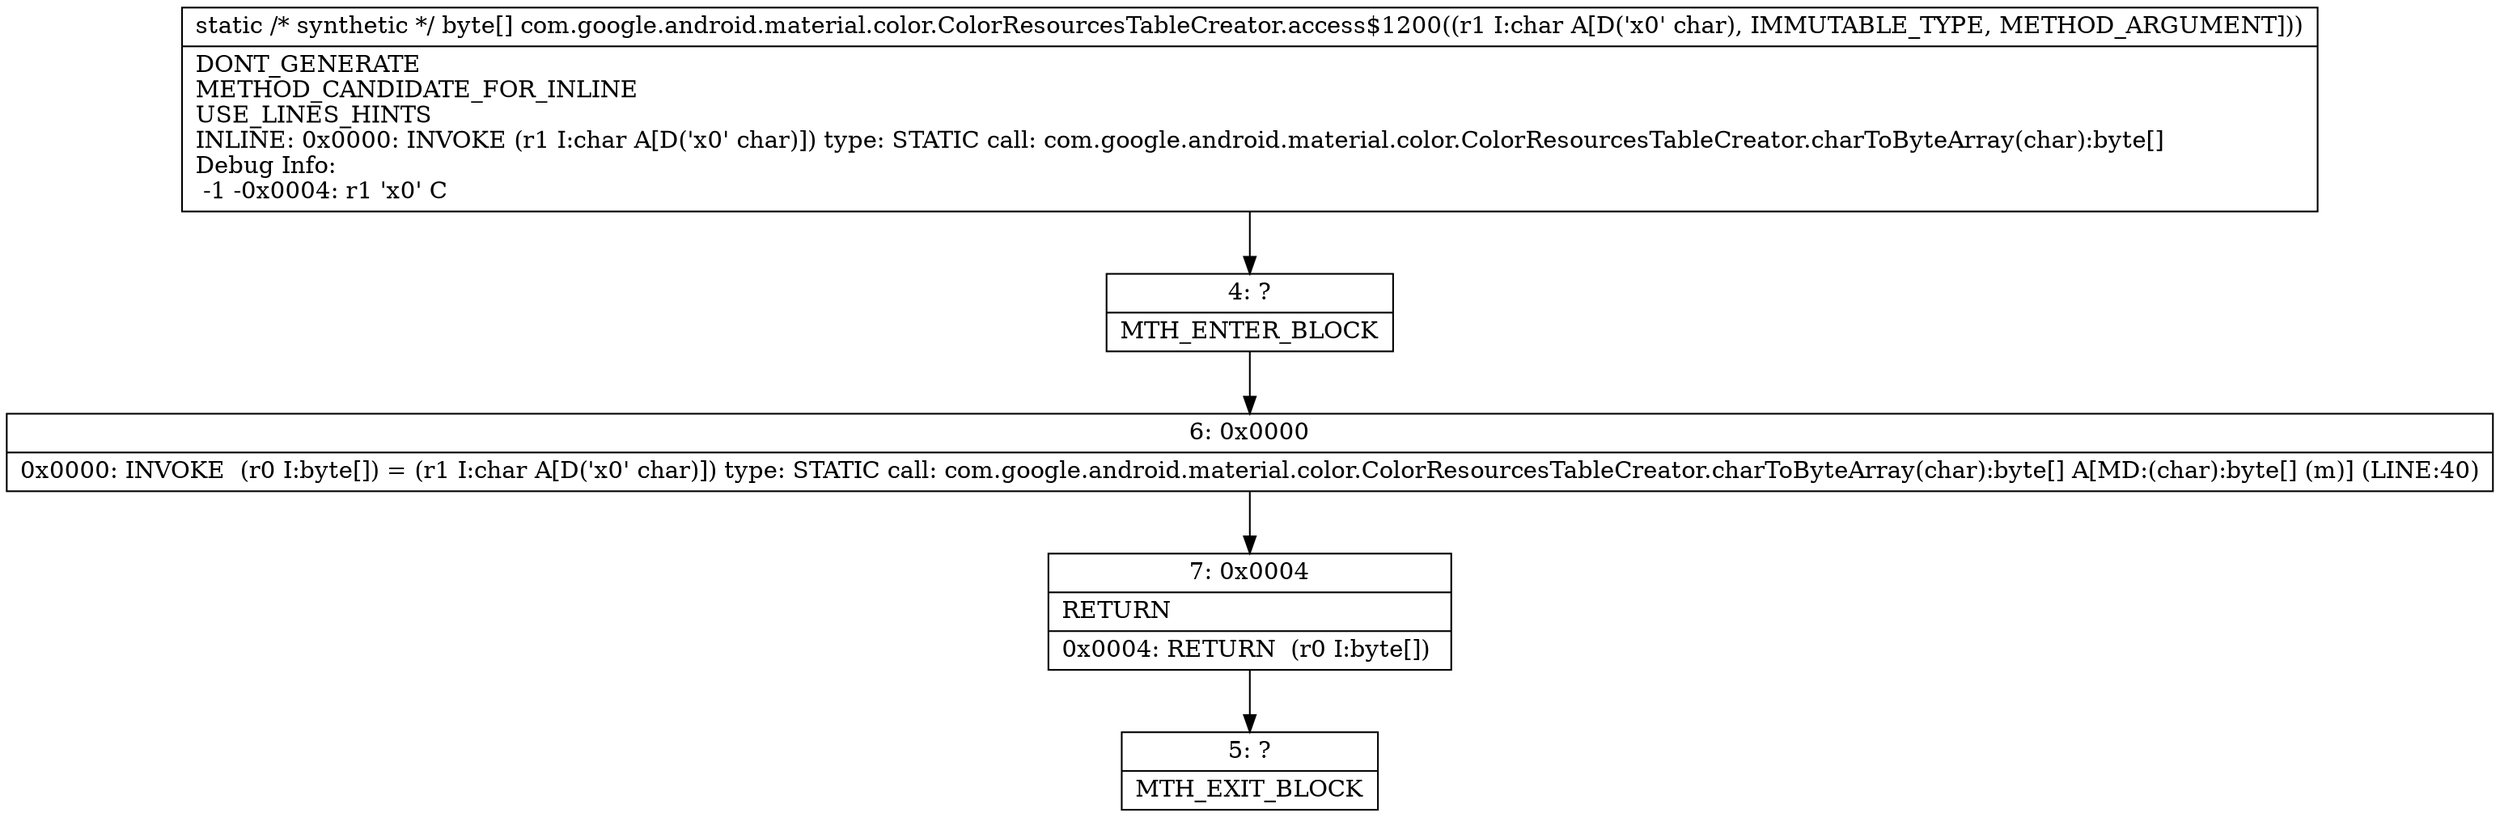 digraph "CFG forcom.google.android.material.color.ColorResourcesTableCreator.access$1200(C)[B" {
Node_4 [shape=record,label="{4\:\ ?|MTH_ENTER_BLOCK\l}"];
Node_6 [shape=record,label="{6\:\ 0x0000|0x0000: INVOKE  (r0 I:byte[]) = (r1 I:char A[D('x0' char)]) type: STATIC call: com.google.android.material.color.ColorResourcesTableCreator.charToByteArray(char):byte[] A[MD:(char):byte[] (m)] (LINE:40)\l}"];
Node_7 [shape=record,label="{7\:\ 0x0004|RETURN\l|0x0004: RETURN  (r0 I:byte[]) \l}"];
Node_5 [shape=record,label="{5\:\ ?|MTH_EXIT_BLOCK\l}"];
MethodNode[shape=record,label="{static \/* synthetic *\/ byte[] com.google.android.material.color.ColorResourcesTableCreator.access$1200((r1 I:char A[D('x0' char), IMMUTABLE_TYPE, METHOD_ARGUMENT]))  | DONT_GENERATE\lMETHOD_CANDIDATE_FOR_INLINE\lUSE_LINES_HINTS\lINLINE: 0x0000: INVOKE  (r1 I:char A[D('x0' char)]) type: STATIC call: com.google.android.material.color.ColorResourcesTableCreator.charToByteArray(char):byte[]\lDebug Info:\l  \-1 \-0x0004: r1 'x0' C\l}"];
MethodNode -> Node_4;Node_4 -> Node_6;
Node_6 -> Node_7;
Node_7 -> Node_5;
}

